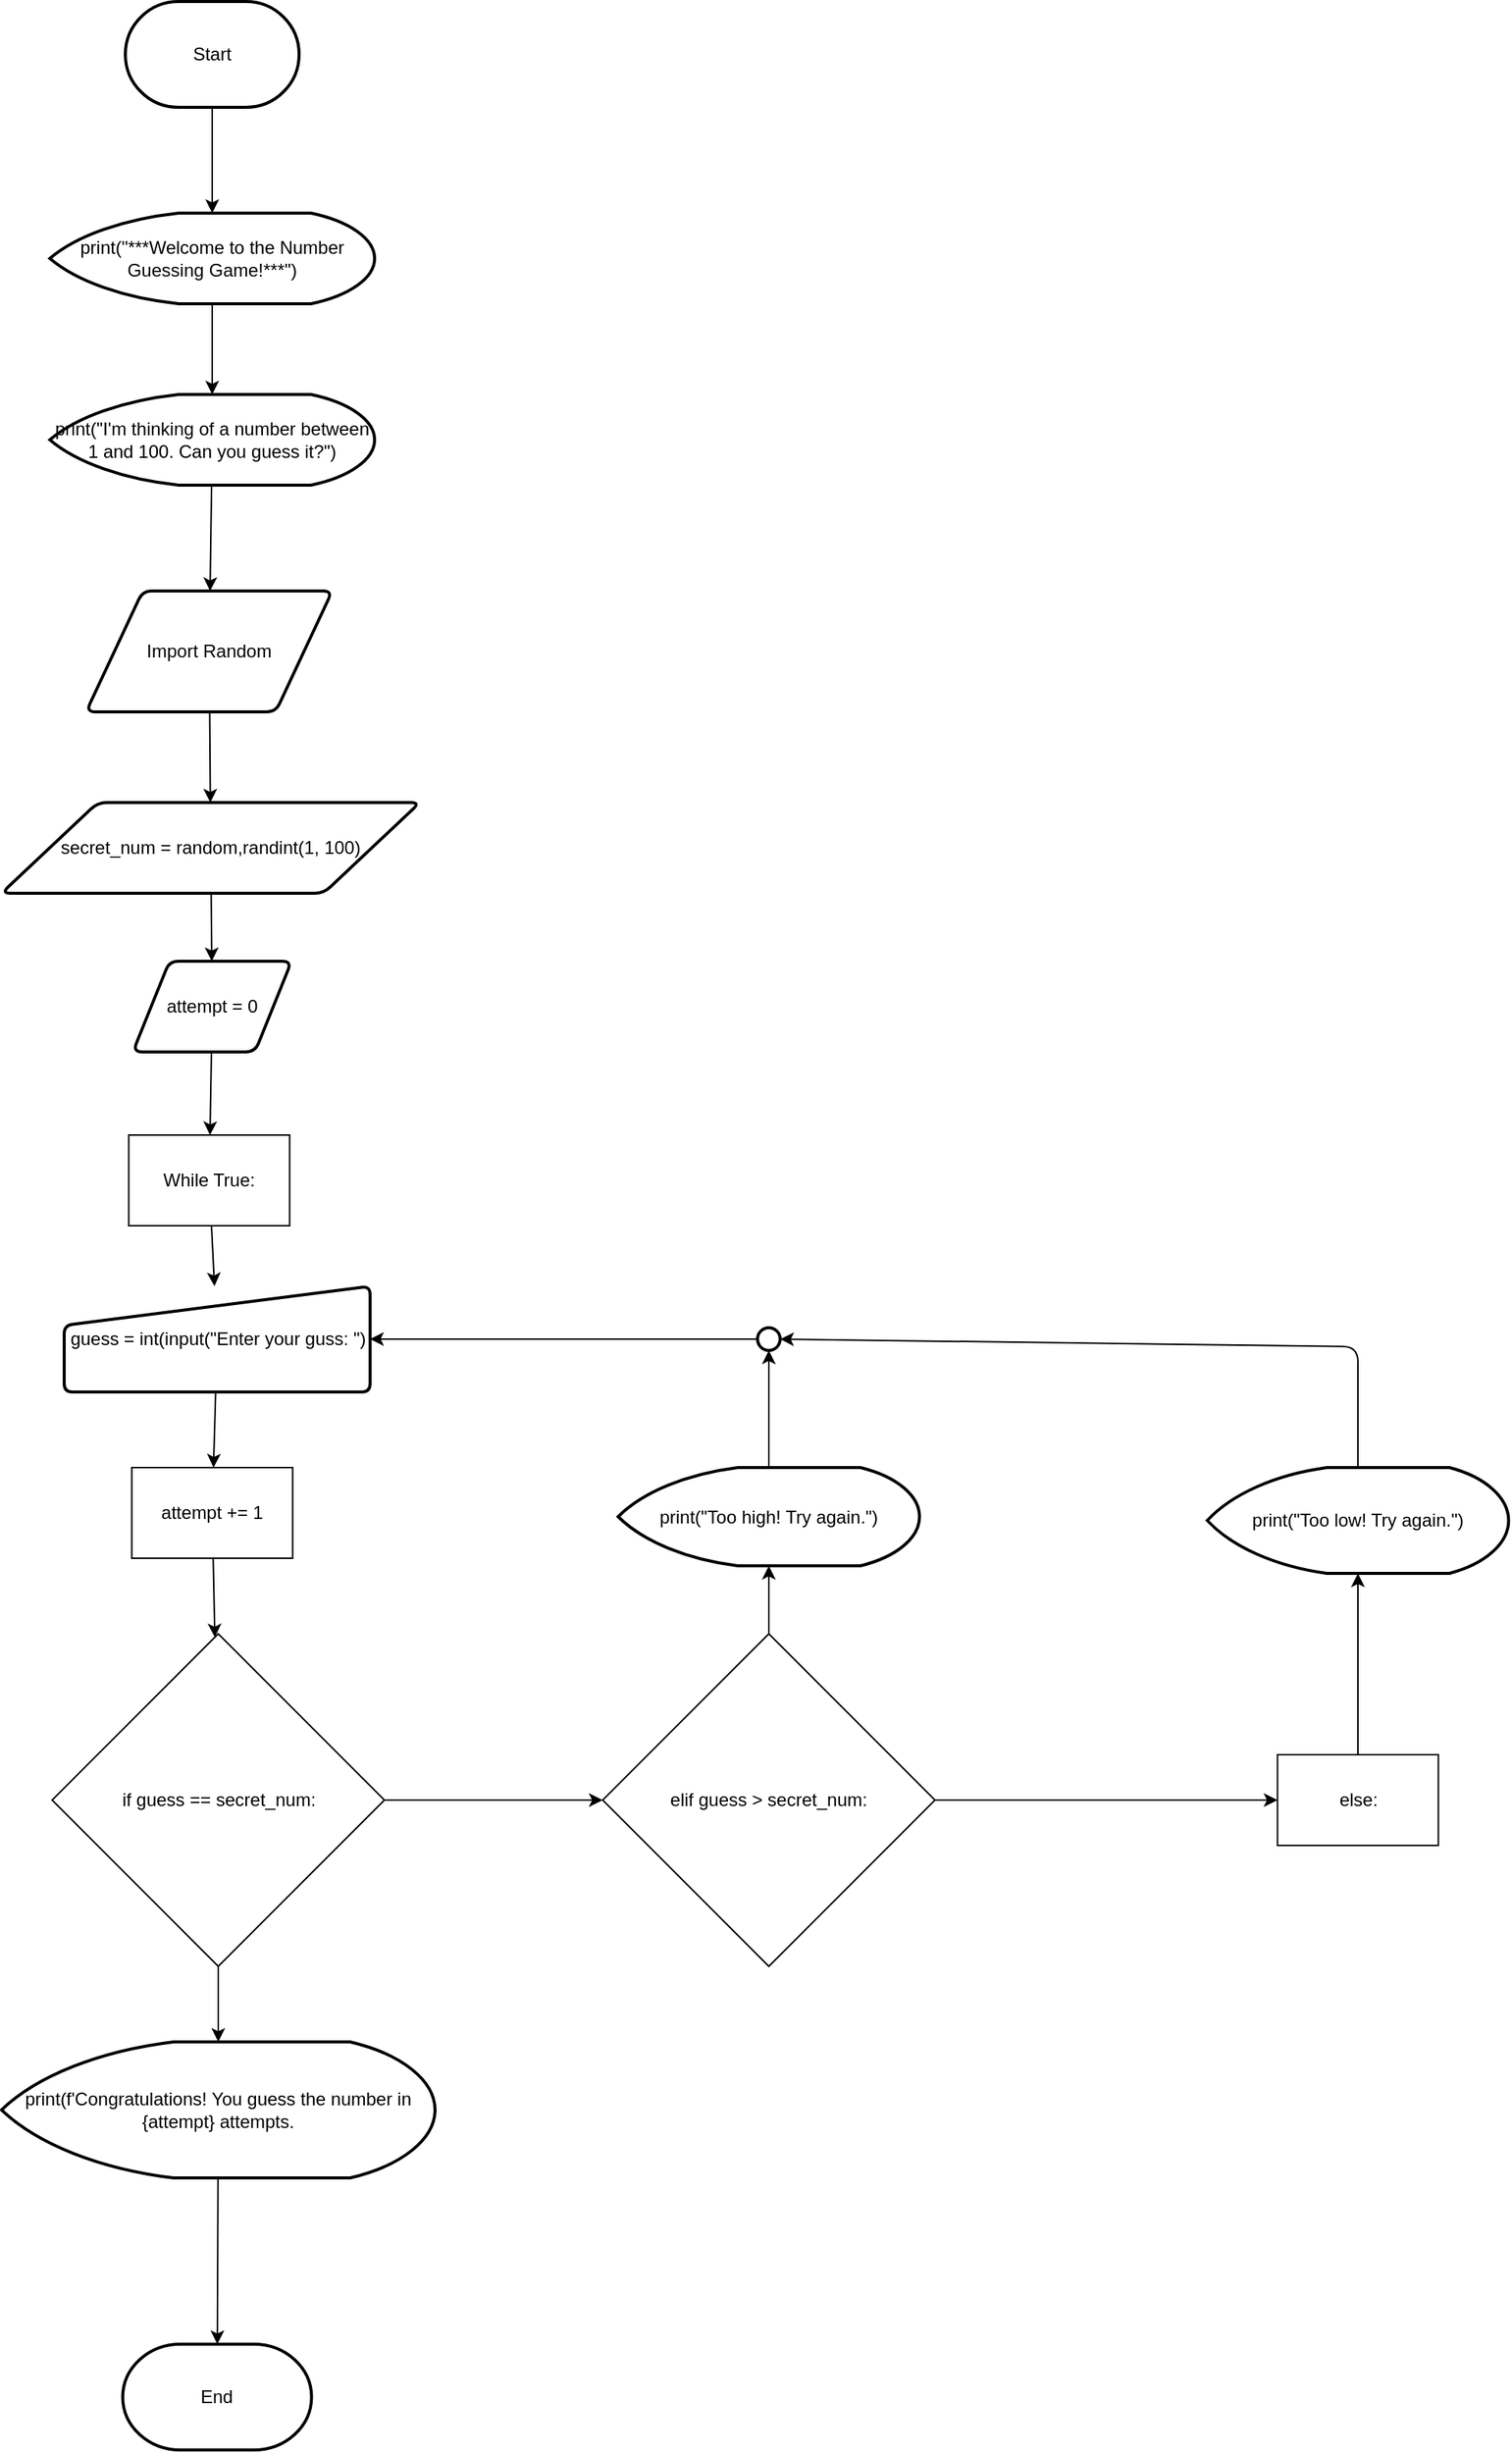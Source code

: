 <mxfile>
    <diagram id="c1gcPMhPLbhLYWh9bak0" name="Page-1">
        <mxGraphModel dx="1614" dy="1124" grid="1" gridSize="10" guides="1" tooltips="1" connect="1" arrows="1" fold="1" page="1" pageScale="1" pageWidth="850" pageHeight="1100" math="0" shadow="0">
            <root>
                <mxCell id="0"/>
                <mxCell id="1" parent="0"/>
                <mxCell id="37" value="" style="edgeStyle=none;html=1;" edge="1" parent="1" source="12" target="14">
                    <mxGeometry relative="1" as="geometry"/>
                </mxCell>
                <mxCell id="12" value="Start" style="strokeWidth=2;html=1;shape=mxgraph.flowchart.terminator;whiteSpace=wrap;" vertex="1" parent="1">
                    <mxGeometry x="368" y="160" width="115" height="70" as="geometry"/>
                </mxCell>
                <mxCell id="13" value="End" style="strokeWidth=2;html=1;shape=mxgraph.flowchart.terminator;whiteSpace=wrap;" vertex="1" parent="1">
                    <mxGeometry x="366.25" y="1710" width="125" height="70" as="geometry"/>
                </mxCell>
                <mxCell id="38" value="" style="edgeStyle=none;html=1;" edge="1" parent="1" source="14" target="18">
                    <mxGeometry relative="1" as="geometry"/>
                </mxCell>
                <mxCell id="14" value="print(&quot;***Welcome to the Number Guessing Game!***&quot;)" style="strokeWidth=2;html=1;shape=mxgraph.flowchart.display;whiteSpace=wrap;" vertex="1" parent="1">
                    <mxGeometry x="318" y="300" width="215" height="60" as="geometry"/>
                </mxCell>
                <mxCell id="40" value="" style="edgeStyle=none;html=1;" edge="1" parent="1" source="15" target="17">
                    <mxGeometry relative="1" as="geometry"/>
                </mxCell>
                <mxCell id="15" value="Import Random" style="shape=parallelogram;html=1;strokeWidth=2;perimeter=parallelogramPerimeter;whiteSpace=wrap;rounded=1;arcSize=12;size=0.23;" vertex="1" parent="1">
                    <mxGeometry x="342" y="550" width="163" height="80" as="geometry"/>
                </mxCell>
                <mxCell id="41" value="" style="edgeStyle=none;html=1;" edge="1" parent="1" source="17" target="19">
                    <mxGeometry relative="1" as="geometry"/>
                </mxCell>
                <mxCell id="17" value="secret_num = random,randint(1, 100)" style="shape=parallelogram;html=1;strokeWidth=2;perimeter=parallelogramPerimeter;whiteSpace=wrap;rounded=1;arcSize=12;size=0.23;" vertex="1" parent="1">
                    <mxGeometry x="286" y="690" width="277" height="60" as="geometry"/>
                </mxCell>
                <mxCell id="39" value="" style="edgeStyle=none;html=1;" edge="1" parent="1" source="18" target="15">
                    <mxGeometry relative="1" as="geometry"/>
                </mxCell>
                <mxCell id="18" value="print(&quot;I'm thinking of a number between 1 and 100. Can you guess it?&quot;)" style="strokeWidth=2;html=1;shape=mxgraph.flowchart.display;whiteSpace=wrap;" vertex="1" parent="1">
                    <mxGeometry x="318" y="420" width="215" height="60" as="geometry"/>
                </mxCell>
                <mxCell id="42" value="" style="edgeStyle=none;html=1;" edge="1" parent="1" source="19" target="20">
                    <mxGeometry relative="1" as="geometry"/>
                </mxCell>
                <mxCell id="19" value="attempt = 0" style="shape=parallelogram;html=1;strokeWidth=2;perimeter=parallelogramPerimeter;whiteSpace=wrap;rounded=1;arcSize=12;size=0.23;" vertex="1" parent="1">
                    <mxGeometry x="373" y="795" width="105" height="60" as="geometry"/>
                </mxCell>
                <mxCell id="43" value="" style="edgeStyle=none;html=1;" edge="1" parent="1" source="20" target="22">
                    <mxGeometry relative="1" as="geometry"/>
                </mxCell>
                <mxCell id="20" value="While True:" style="rounded=0;whiteSpace=wrap;html=1;" vertex="1" parent="1">
                    <mxGeometry x="370.25" y="910" width="106.5" height="60" as="geometry"/>
                </mxCell>
                <mxCell id="32" style="edgeStyle=none;html=1;entryX=0;entryY=0.5;entryDx=0;entryDy=0;" edge="1" parent="1" source="21" target="24">
                    <mxGeometry relative="1" as="geometry"/>
                </mxCell>
                <mxCell id="33" style="edgeStyle=none;html=1;entryX=0.5;entryY=0;entryDx=0;entryDy=0;entryPerimeter=0;" edge="1" parent="1" source="21" target="23">
                    <mxGeometry relative="1" as="geometry"/>
                </mxCell>
                <mxCell id="21" value="if guess == secret_num:" style="rhombus;whiteSpace=wrap;html=1;" vertex="1" parent="1">
                    <mxGeometry x="319.5" y="1240" width="220" height="220" as="geometry"/>
                </mxCell>
                <mxCell id="44" value="" style="edgeStyle=none;html=1;" edge="1" parent="1" source="22" target="36">
                    <mxGeometry relative="1" as="geometry"/>
                </mxCell>
                <mxCell id="22" value="guess = int(input(&quot;Enter your guss: &quot;)" style="html=1;strokeWidth=2;shape=manualInput;whiteSpace=wrap;rounded=1;size=26;arcSize=11;" vertex="1" parent="1">
                    <mxGeometry x="327.5" y="1010" width="202.5" height="70" as="geometry"/>
                </mxCell>
                <mxCell id="34" value="" style="edgeStyle=none;html=1;" edge="1" parent="1" source="23" target="13">
                    <mxGeometry relative="1" as="geometry"/>
                </mxCell>
                <mxCell id="23" value="print(f'Congratulations! You guess the number in {attempt} attempts." style="strokeWidth=2;html=1;shape=mxgraph.flowchart.display;whiteSpace=wrap;" vertex="1" parent="1">
                    <mxGeometry x="286" y="1510" width="287" height="90" as="geometry"/>
                </mxCell>
                <mxCell id="31" style="edgeStyle=none;html=1;exitX=1;exitY=0.5;exitDx=0;exitDy=0;entryX=0;entryY=0.5;entryDx=0;entryDy=0;" edge="1" parent="1" source="24" target="28">
                    <mxGeometry relative="1" as="geometry"/>
                </mxCell>
                <mxCell id="52" value="" style="edgeStyle=none;html=1;" edge="1" parent="1" source="24" target="26">
                    <mxGeometry relative="1" as="geometry"/>
                </mxCell>
                <mxCell id="24" value="elif guess &amp;gt; secret_num:" style="rhombus;whiteSpace=wrap;html=1;" vertex="1" parent="1">
                    <mxGeometry x="684" y="1240" width="220" height="220" as="geometry"/>
                </mxCell>
                <mxCell id="56" value="" style="edgeStyle=none;html=1;" edge="1" parent="1" source="26" target="55">
                    <mxGeometry relative="1" as="geometry"/>
                </mxCell>
                <mxCell id="26" value="print(&quot;Too high! Try again.&quot;)" style="strokeWidth=2;html=1;shape=mxgraph.flowchart.display;whiteSpace=wrap;" vertex="1" parent="1">
                    <mxGeometry x="694.25" y="1130" width="199.5" height="65" as="geometry"/>
                </mxCell>
                <mxCell id="57" style="edgeStyle=none;html=1;exitX=0.5;exitY=0;exitDx=0;exitDy=0;exitPerimeter=0;entryX=1;entryY=0.5;entryDx=0;entryDy=0;entryPerimeter=0;" edge="1" parent="1" source="27" target="55">
                    <mxGeometry relative="1" as="geometry">
                        <Array as="points">
                            <mxPoint x="1184" y="1050"/>
                        </Array>
                    </mxGeometry>
                </mxCell>
                <mxCell id="27" value="print(&quot;Too low! Try again.&quot;)" style="strokeWidth=2;html=1;shape=mxgraph.flowchart.display;whiteSpace=wrap;" vertex="1" parent="1">
                    <mxGeometry x="1084.25" y="1130" width="199.5" height="70" as="geometry"/>
                </mxCell>
                <mxCell id="51" style="edgeStyle=none;html=1;exitX=0.5;exitY=0;exitDx=0;exitDy=0;" edge="1" parent="1" source="28" target="27">
                    <mxGeometry relative="1" as="geometry"/>
                </mxCell>
                <mxCell id="28" value="else:" style="rounded=0;whiteSpace=wrap;html=1;" vertex="1" parent="1">
                    <mxGeometry x="1130.75" y="1320" width="106.5" height="60" as="geometry"/>
                </mxCell>
                <mxCell id="45" value="" style="edgeStyle=none;html=1;" edge="1" parent="1" source="36" target="21">
                    <mxGeometry relative="1" as="geometry"/>
                </mxCell>
                <mxCell id="36" value="attempt += 1" style="rounded=0;whiteSpace=wrap;html=1;" vertex="1" parent="1">
                    <mxGeometry x="372.25" y="1130" width="106.5" height="60" as="geometry"/>
                </mxCell>
                <mxCell id="58" style="edgeStyle=none;html=1;exitX=0;exitY=0.5;exitDx=0;exitDy=0;exitPerimeter=0;entryX=1;entryY=0.5;entryDx=0;entryDy=0;" edge="1" parent="1" source="55" target="22">
                    <mxGeometry relative="1" as="geometry"/>
                </mxCell>
                <mxCell id="55" value="" style="strokeWidth=2;html=1;shape=mxgraph.flowchart.start_2;whiteSpace=wrap;" vertex="1" parent="1">
                    <mxGeometry x="786.5" y="1037.5" width="15" height="15" as="geometry"/>
                </mxCell>
            </root>
        </mxGraphModel>
    </diagram>
</mxfile>